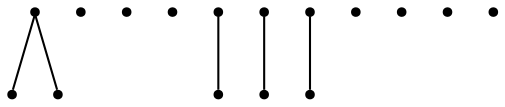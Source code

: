 graph {
  node [shape=point,comment="{\"directed\":false,\"doi\":\"10.1007/978-3-642-11805-0_11\",\"figure\":\"2 (2)\"}"]

  v0 [pos="1111.4181209120638,958.4573847163807"]
  v1 [pos="965.7671407921368,1068.978821927851"]
  v2 [pos="1086.9656250532285,872.3802579186179"]
  v3 [pos="1048.9289836706116,1268.132381664623"]
  v4 [pos="1043.6166912965996,1201.7155946384778"]
  v5 [pos="1043.6166912965996,1102.0825275247748"]
  v6 [pos="1043.3769182160843,805.9634708924725"]
  v7 [pos="962.5772712441378,986.6197061885488"]
  v8 [pos="951.9485349255938,758.1377567811446"]
  v9 [pos="923.3710163293883,894.5289391430942"]
  v10 [pos="851.0860018974126,1165.5223234870218"]
  v11 [pos="845.6402866363526,928.1734475049105"]
  v12 [pos="840.3217589533606,816.5880859548395"]
  v13 [pos="835.0032312703686,726.2562794251876"]
  v14 [pos="776.6640261894049,1069.8771282022649"]
  v15 [pos="744.6412289730337,896.2910161278464"]

  v9 -- v7 [id="-42",pos="923.3710163293883,894.5289391430942 962.5772712441378,986.6197061885488 962.5772712441378,986.6197061885488 962.5772712441378,986.6197061885488"]
  v14 -- v10 [id="-9",pos="776.6640261894049,1069.8771282022649 851.0860018974126,1165.5223234870218 851.0860018974126,1165.5223234870218 851.0860018974126,1165.5223234870218"]
  v8 -- v6 [id="-62",pos="951.9485349255938,758.1377567811446 1043.3769182160843,805.9634708924725 1043.3769182160843,805.9634708924725 1043.3769182160843,805.9634708924725"]
  v0 -- v5 [id="-98",pos="1111.4181209120638,958.4573847163807 1043.6166912965996,1102.0825275247748 1043.6166912965996,1102.0825275247748 1043.6166912965996,1102.0825275247748"]
  v0 -- v4 [id="-103",pos="1111.4181209120638,958.4573847163807 1109.5418019139488,1035.409426827864 1099.9263192110284,1119.4566511154176 1043.6166912965996,1201.7155946384778"]
}
